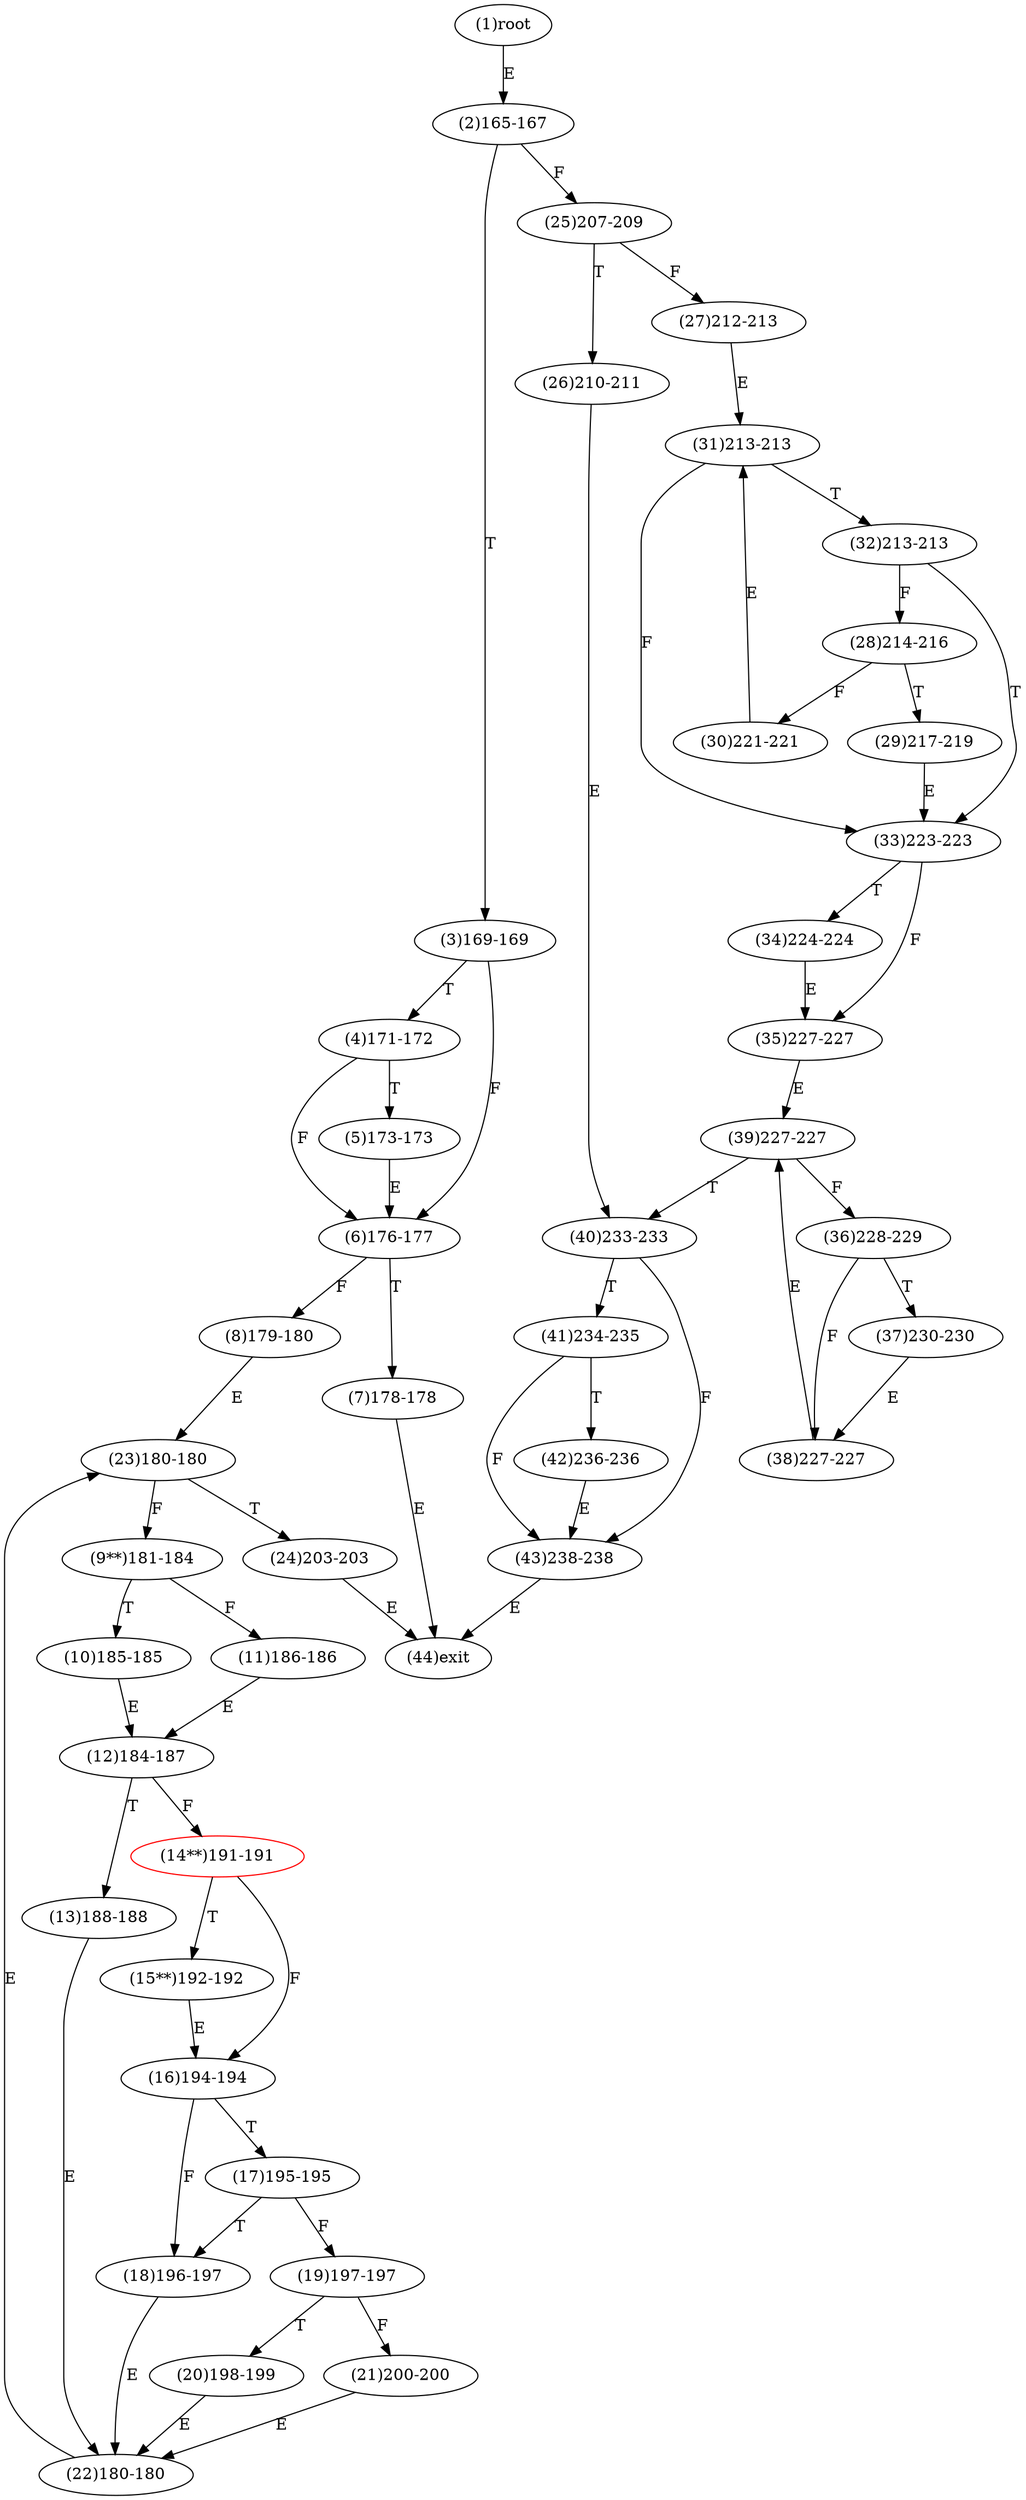 digraph "" { 
1[ label="(1)root"];
2[ label="(2)165-167"];
3[ label="(3)169-169"];
4[ label="(4)171-172"];
5[ label="(5)173-173"];
6[ label="(6)176-177"];
7[ label="(7)178-178"];
8[ label="(8)179-180"];
9[ label="(9**)181-184"];
10[ label="(10)185-185"];
11[ label="(11)186-186"];
12[ label="(12)184-187"];
13[ label="(13)188-188"];
14[ label="(14**)191-191",color=red];
15[ label="(15**)192-192"];
17[ label="(17)195-195"];
16[ label="(16)194-194"];
19[ label="(19)197-197"];
18[ label="(18)196-197"];
21[ label="(21)200-200"];
20[ label="(20)198-199"];
23[ label="(23)180-180"];
22[ label="(22)180-180"];
25[ label="(25)207-209"];
24[ label="(24)203-203"];
27[ label="(27)212-213"];
26[ label="(26)210-211"];
29[ label="(29)217-219"];
28[ label="(28)214-216"];
31[ label="(31)213-213"];
30[ label="(30)221-221"];
34[ label="(34)224-224"];
35[ label="(35)227-227"];
32[ label="(32)213-213"];
33[ label="(33)223-223"];
38[ label="(38)227-227"];
39[ label="(39)227-227"];
36[ label="(36)228-229"];
37[ label="(37)230-230"];
42[ label="(42)236-236"];
43[ label="(43)238-238"];
40[ label="(40)233-233"];
41[ label="(41)234-235"];
44[ label="(44)exit"];
1->2[ label="E"];
2->25[ label="F"];
2->3[ label="T"];
3->6[ label="F"];
3->4[ label="T"];
4->6[ label="F"];
4->5[ label="T"];
5->6[ label="E"];
6->8[ label="F"];
6->7[ label="T"];
7->44[ label="E"];
8->23[ label="E"];
9->11[ label="F"];
9->10[ label="T"];
10->12[ label="E"];
11->12[ label="E"];
12->14[ label="F"];
12->13[ label="T"];
13->22[ label="E"];
14->16[ label="F"];
14->15[ label="T"];
15->16[ label="E"];
16->18[ label="F"];
16->17[ label="T"];
17->19[ label="F"];
17->18[ label="T"];
18->22[ label="E"];
19->21[ label="F"];
19->20[ label="T"];
20->22[ label="E"];
21->22[ label="E"];
22->23[ label="E"];
23->9[ label="F"];
23->24[ label="T"];
24->44[ label="E"];
25->27[ label="F"];
25->26[ label="T"];
26->40[ label="E"];
27->31[ label="E"];
28->30[ label="F"];
28->29[ label="T"];
29->33[ label="E"];
30->31[ label="E"];
31->33[ label="F"];
31->32[ label="T"];
32->28[ label="F"];
32->33[ label="T"];
33->35[ label="F"];
33->34[ label="T"];
34->35[ label="E"];
35->39[ label="E"];
36->38[ label="F"];
36->37[ label="T"];
37->38[ label="E"];
38->39[ label="E"];
39->36[ label="F"];
39->40[ label="T"];
40->43[ label="F"];
40->41[ label="T"];
41->43[ label="F"];
41->42[ label="T"];
42->43[ label="E"];
43->44[ label="E"];
}